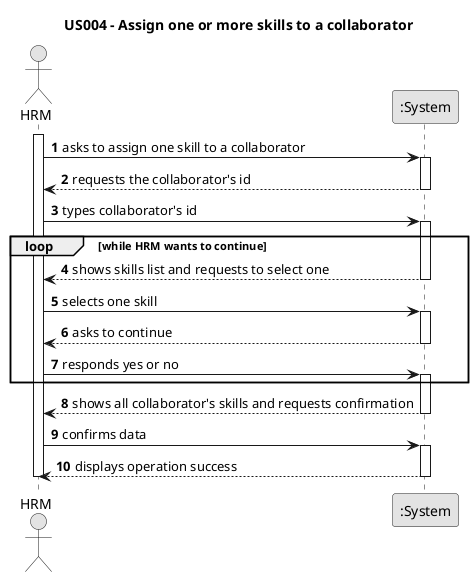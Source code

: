 @startuml
skinparam monochrome true
skinparam packageStyle rectangle
skinparam shadowing false

title US004 - Assign one or more skills to a collaborator

autonumber

actor "HRM" as Employee
participant ":System" as System

activate Employee

    Employee -> System : asks to assign one skill to a collaborator
    activate System

    System --> Employee : requests the collaborator's id
    deactivate System

    Employee -> System : types collaborator's id
    activate System

    loop while HRM wants to continue
    System --> Employee : shows skills list and requests to select one
    deactivate System

    Employee -> System : selects one skill
    activate System

    System --> Employee : asks to continue
    deactivate System

    Employee -> System : responds yes or no
    activate System
    end
    System --> Employee : shows all collaborator's skills and requests confirmation
    deactivate System

    Employee -> System : confirms data
    activate System

    System --> Employee : displays operation success
    deactivate System

deactivate Employee
@enduml